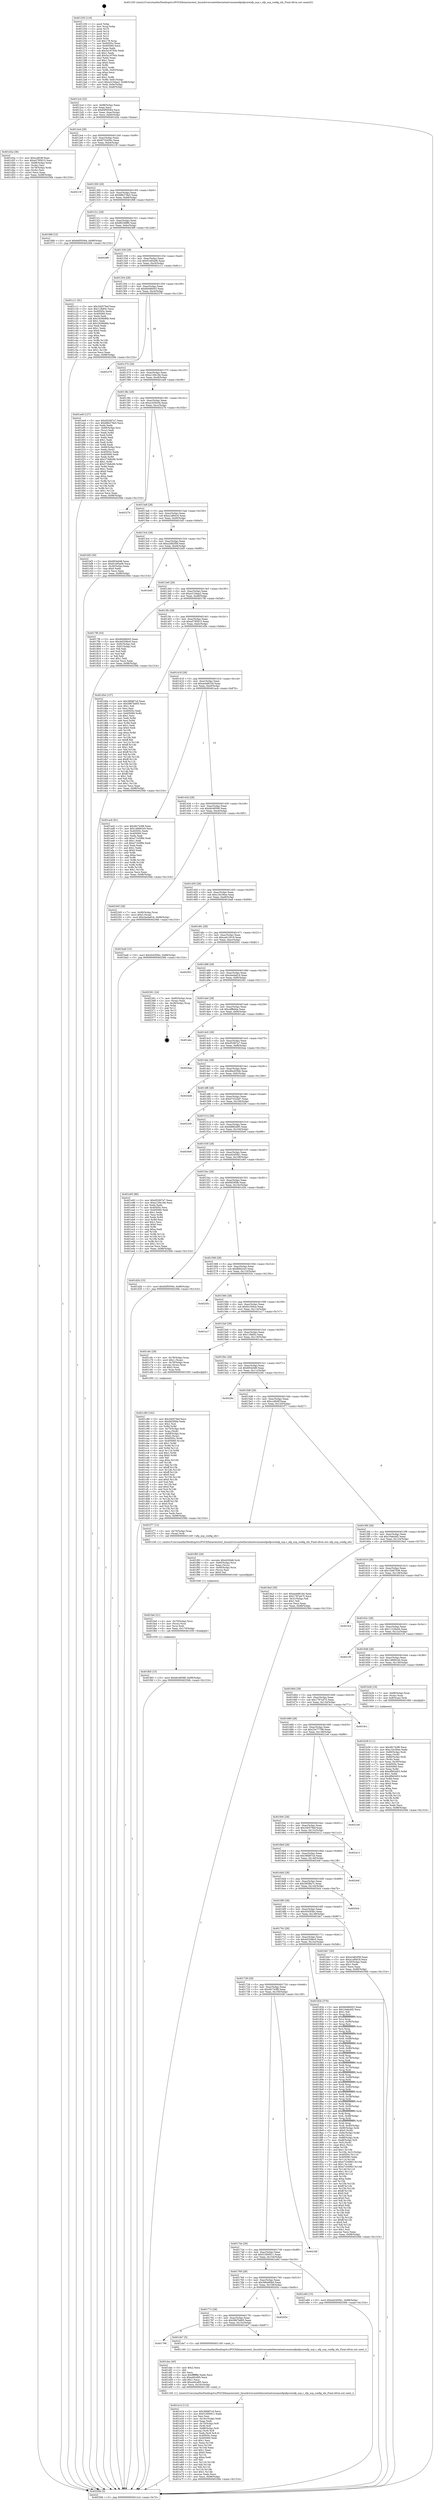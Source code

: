 digraph "0x401250" {
  label = "0x401250 (/mnt/c/Users/mathe/Desktop/tcc/POCII/binaries/extr_linuxdriversnetethernetnetronomenfpnfpcorenfp_nsp.c_nfp_nsp_config_idx_Final-ollvm.out::main(0))"
  labelloc = "t"
  node[shape=record]

  Entry [label="",width=0.3,height=0.3,shape=circle,fillcolor=black,style=filled]
  "0x4012c4" [label="{
     0x4012c4 [32]\l
     | [instrs]\l
     &nbsp;&nbsp;0x4012c4 \<+6\>: mov -0x98(%rbp),%eax\l
     &nbsp;&nbsp;0x4012ca \<+2\>: mov %eax,%ecx\l
     &nbsp;&nbsp;0x4012cc \<+6\>: sub $0x84f50564,%ecx\l
     &nbsp;&nbsp;0x4012d2 \<+6\>: mov %eax,-0xac(%rbp)\l
     &nbsp;&nbsp;0x4012d8 \<+6\>: mov %ecx,-0xb0(%rbp)\l
     &nbsp;&nbsp;0x4012de \<+6\>: je 0000000000401d3a \<main+0xaea\>\l
  }"]
  "0x401d3a" [label="{
     0x401d3a [36]\l
     | [instrs]\l
     &nbsp;&nbsp;0x401d3a \<+5\>: mov $0xccdfc9f,%eax\l
     &nbsp;&nbsp;0x401d3f \<+5\>: mov $0xa5785615,%ecx\l
     &nbsp;&nbsp;0x401d44 \<+4\>: mov -0x68(%rbp),%rdx\l
     &nbsp;&nbsp;0x401d48 \<+2\>: mov (%rdx),%esi\l
     &nbsp;&nbsp;0x401d4a \<+4\>: mov -0x78(%rbp),%rdx\l
     &nbsp;&nbsp;0x401d4e \<+2\>: cmp (%rdx),%esi\l
     &nbsp;&nbsp;0x401d50 \<+3\>: cmovl %ecx,%eax\l
     &nbsp;&nbsp;0x401d53 \<+6\>: mov %eax,-0x98(%rbp)\l
     &nbsp;&nbsp;0x401d59 \<+5\>: jmp 000000000040256b \<main+0x131b\>\l
  }"]
  "0x4012e4" [label="{
     0x4012e4 [28]\l
     | [instrs]\l
     &nbsp;&nbsp;0x4012e4 \<+5\>: jmp 00000000004012e9 \<main+0x99\>\l
     &nbsp;&nbsp;0x4012e9 \<+6\>: mov -0xac(%rbp),%eax\l
     &nbsp;&nbsp;0x4012ef \<+5\>: sub $0x8732d39c,%eax\l
     &nbsp;&nbsp;0x4012f4 \<+6\>: mov %eax,-0xb4(%rbp)\l
     &nbsp;&nbsp;0x4012fa \<+6\>: je 000000000040213f \<main+0xeef\>\l
  }"]
  Exit [label="",width=0.3,height=0.3,shape=circle,fillcolor=black,style=filled,peripheries=2]
  "0x40213f" [label="{
     0x40213f\l
  }", style=dashed]
  "0x401300" [label="{
     0x401300 [28]\l
     | [instrs]\l
     &nbsp;&nbsp;0x401300 \<+5\>: jmp 0000000000401305 \<main+0xb5\>\l
     &nbsp;&nbsp;0x401305 \<+6\>: mov -0xac(%rbp),%eax\l
     &nbsp;&nbsp;0x40130b \<+5\>: sub $0x88b278e5,%eax\l
     &nbsp;&nbsp;0x401310 \<+6\>: mov %eax,-0xb8(%rbp)\l
     &nbsp;&nbsp;0x401316 \<+6\>: je 0000000000401f68 \<main+0xd18\>\l
  }"]
  "0x401fb5" [label="{
     0x401fb5 [15]\l
     | [instrs]\l
     &nbsp;&nbsp;0x401fb5 \<+10\>: movl $0xbfc48588,-0x98(%rbp)\l
     &nbsp;&nbsp;0x401fbf \<+5\>: jmp 000000000040256b \<main+0x131b\>\l
  }"]
  "0x401f68" [label="{
     0x401f68 [15]\l
     | [instrs]\l
     &nbsp;&nbsp;0x401f68 \<+10\>: movl $0x84f50564,-0x98(%rbp)\l
     &nbsp;&nbsp;0x401f72 \<+5\>: jmp 000000000040256b \<main+0x131b\>\l
  }"]
  "0x40131c" [label="{
     0x40131c [28]\l
     | [instrs]\l
     &nbsp;&nbsp;0x40131c \<+5\>: jmp 0000000000401321 \<main+0xd1\>\l
     &nbsp;&nbsp;0x401321 \<+6\>: mov -0xac(%rbp),%eax\l
     &nbsp;&nbsp;0x401327 \<+5\>: sub $0x8f236f86,%eax\l
     &nbsp;&nbsp;0x40132c \<+6\>: mov %eax,-0xbc(%rbp)\l
     &nbsp;&nbsp;0x401332 \<+6\>: je 00000000004024f9 \<main+0x12a9\>\l
  }"]
  "0x401fa0" [label="{
     0x401fa0 [21]\l
     | [instrs]\l
     &nbsp;&nbsp;0x401fa0 \<+4\>: mov -0x70(%rbp),%rcx\l
     &nbsp;&nbsp;0x401fa4 \<+3\>: mov (%rcx),%rcx\l
     &nbsp;&nbsp;0x401fa7 \<+3\>: mov %rcx,%rdi\l
     &nbsp;&nbsp;0x401faa \<+6\>: mov %eax,-0x170(%rbp)\l
     &nbsp;&nbsp;0x401fb0 \<+5\>: call 0000000000401030 \<free@plt\>\l
     | [calls]\l
     &nbsp;&nbsp;0x401030 \{1\} (unknown)\l
  }"]
  "0x4024f9" [label="{
     0x4024f9\l
  }", style=dashed]
  "0x401338" [label="{
     0x401338 [28]\l
     | [instrs]\l
     &nbsp;&nbsp;0x401338 \<+5\>: jmp 000000000040133d \<main+0xed\>\l
     &nbsp;&nbsp;0x40133d \<+6\>: mov -0xac(%rbp),%eax\l
     &nbsp;&nbsp;0x401343 \<+5\>: sub $0x91e95a06,%eax\l
     &nbsp;&nbsp;0x401348 \<+6\>: mov %eax,-0xc0(%rbp)\l
     &nbsp;&nbsp;0x40134e \<+6\>: je 0000000000401c11 \<main+0x9c1\>\l
  }"]
  "0x401f83" [label="{
     0x401f83 [29]\l
     | [instrs]\l
     &nbsp;&nbsp;0x401f83 \<+10\>: movabs $0x4030d6,%rdi\l
     &nbsp;&nbsp;0x401f8d \<+4\>: mov -0x60(%rbp),%rcx\l
     &nbsp;&nbsp;0x401f91 \<+2\>: mov %eax,(%rcx)\l
     &nbsp;&nbsp;0x401f93 \<+4\>: mov -0x60(%rbp),%rcx\l
     &nbsp;&nbsp;0x401f97 \<+2\>: mov (%rcx),%esi\l
     &nbsp;&nbsp;0x401f99 \<+2\>: mov $0x0,%al\l
     &nbsp;&nbsp;0x401f9b \<+5\>: call 0000000000401040 \<printf@plt\>\l
     | [calls]\l
     &nbsp;&nbsp;0x401040 \{1\} (unknown)\l
  }"]
  "0x401c11" [label="{
     0x401c11 [91]\l
     | [instrs]\l
     &nbsp;&nbsp;0x401c11 \<+5\>: mov $0x340579ef,%eax\l
     &nbsp;&nbsp;0x401c16 \<+5\>: mov $0x11fb85c,%ecx\l
     &nbsp;&nbsp;0x401c1b \<+7\>: mov 0x40505c,%edx\l
     &nbsp;&nbsp;0x401c22 \<+7\>: mov 0x405060,%esi\l
     &nbsp;&nbsp;0x401c29 \<+2\>: mov %edx,%edi\l
     &nbsp;&nbsp;0x401c2b \<+6\>: add $0x1828b96b,%edi\l
     &nbsp;&nbsp;0x401c31 \<+3\>: sub $0x1,%edi\l
     &nbsp;&nbsp;0x401c34 \<+6\>: sub $0x1828b96b,%edi\l
     &nbsp;&nbsp;0x401c3a \<+3\>: imul %edi,%edx\l
     &nbsp;&nbsp;0x401c3d \<+3\>: and $0x1,%edx\l
     &nbsp;&nbsp;0x401c40 \<+3\>: cmp $0x0,%edx\l
     &nbsp;&nbsp;0x401c43 \<+4\>: sete %r8b\l
     &nbsp;&nbsp;0x401c47 \<+3\>: cmp $0xa,%esi\l
     &nbsp;&nbsp;0x401c4a \<+4\>: setl %r9b\l
     &nbsp;&nbsp;0x401c4e \<+3\>: mov %r8b,%r10b\l
     &nbsp;&nbsp;0x401c51 \<+3\>: and %r9b,%r10b\l
     &nbsp;&nbsp;0x401c54 \<+3\>: xor %r9b,%r8b\l
     &nbsp;&nbsp;0x401c57 \<+3\>: or %r8b,%r10b\l
     &nbsp;&nbsp;0x401c5a \<+4\>: test $0x1,%r10b\l
     &nbsp;&nbsp;0x401c5e \<+3\>: cmovne %ecx,%eax\l
     &nbsp;&nbsp;0x401c61 \<+6\>: mov %eax,-0x98(%rbp)\l
     &nbsp;&nbsp;0x401c67 \<+5\>: jmp 000000000040256b \<main+0x131b\>\l
  }"]
  "0x401354" [label="{
     0x401354 [28]\l
     | [instrs]\l
     &nbsp;&nbsp;0x401354 \<+5\>: jmp 0000000000401359 \<main+0x109\>\l
     &nbsp;&nbsp;0x401359 \<+6\>: mov -0xac(%rbp),%eax\l
     &nbsp;&nbsp;0x40135f \<+5\>: sub $0x9d49b003,%eax\l
     &nbsp;&nbsp;0x401364 \<+6\>: mov %eax,-0xc4(%rbp)\l
     &nbsp;&nbsp;0x40136a \<+6\>: je 0000000000402379 \<main+0x1129\>\l
  }"]
  "0x401e14" [label="{
     0x401e14 [112]\l
     | [instrs]\l
     &nbsp;&nbsp;0x401e14 \<+5\>: mov $0x36fd87cd,%ecx\l
     &nbsp;&nbsp;0x401e19 \<+5\>: mov $0x51800911,%edx\l
     &nbsp;&nbsp;0x401e1e \<+2\>: xor %esi,%esi\l
     &nbsp;&nbsp;0x401e20 \<+6\>: mov -0x16c(%rbp),%edi\l
     &nbsp;&nbsp;0x401e26 \<+3\>: imul %eax,%edi\l
     &nbsp;&nbsp;0x401e29 \<+4\>: mov -0x70(%rbp),%r8\l
     &nbsp;&nbsp;0x401e2d \<+3\>: mov (%r8),%r8\l
     &nbsp;&nbsp;0x401e30 \<+4\>: mov -0x68(%rbp),%r9\l
     &nbsp;&nbsp;0x401e34 \<+3\>: movslq (%r9),%r9\l
     &nbsp;&nbsp;0x401e37 \<+4\>: mov %edi,(%r8,%r9,4)\l
     &nbsp;&nbsp;0x401e3b \<+7\>: mov 0x40505c,%eax\l
     &nbsp;&nbsp;0x401e42 \<+7\>: mov 0x405060,%edi\l
     &nbsp;&nbsp;0x401e49 \<+3\>: sub $0x1,%esi\l
     &nbsp;&nbsp;0x401e4c \<+3\>: mov %eax,%r10d\l
     &nbsp;&nbsp;0x401e4f \<+3\>: add %esi,%r10d\l
     &nbsp;&nbsp;0x401e52 \<+4\>: imul %r10d,%eax\l
     &nbsp;&nbsp;0x401e56 \<+3\>: and $0x1,%eax\l
     &nbsp;&nbsp;0x401e59 \<+3\>: cmp $0x0,%eax\l
     &nbsp;&nbsp;0x401e5c \<+4\>: sete %r11b\l
     &nbsp;&nbsp;0x401e60 \<+3\>: cmp $0xa,%edi\l
     &nbsp;&nbsp;0x401e63 \<+3\>: setl %bl\l
     &nbsp;&nbsp;0x401e66 \<+3\>: mov %r11b,%r14b\l
     &nbsp;&nbsp;0x401e69 \<+3\>: and %bl,%r14b\l
     &nbsp;&nbsp;0x401e6c \<+3\>: xor %bl,%r11b\l
     &nbsp;&nbsp;0x401e6f \<+3\>: or %r11b,%r14b\l
     &nbsp;&nbsp;0x401e72 \<+4\>: test $0x1,%r14b\l
     &nbsp;&nbsp;0x401e76 \<+3\>: cmovne %edx,%ecx\l
     &nbsp;&nbsp;0x401e79 \<+6\>: mov %ecx,-0x98(%rbp)\l
     &nbsp;&nbsp;0x401e7f \<+5\>: jmp 000000000040256b \<main+0x131b\>\l
  }"]
  "0x402379" [label="{
     0x402379\l
  }", style=dashed]
  "0x401370" [label="{
     0x401370 [28]\l
     | [instrs]\l
     &nbsp;&nbsp;0x401370 \<+5\>: jmp 0000000000401375 \<main+0x125\>\l
     &nbsp;&nbsp;0x401375 \<+6\>: mov -0xac(%rbp),%eax\l
     &nbsp;&nbsp;0x40137b \<+5\>: sub $0xa129e18e,%eax\l
     &nbsp;&nbsp;0x401380 \<+6\>: mov %eax,-0xc8(%rbp)\l
     &nbsp;&nbsp;0x401386 \<+6\>: je 0000000000401ee9 \<main+0xc99\>\l
  }"]
  "0x401dec" [label="{
     0x401dec [40]\l
     | [instrs]\l
     &nbsp;&nbsp;0x401dec \<+5\>: mov $0x2,%ecx\l
     &nbsp;&nbsp;0x401df1 \<+1\>: cltd\l
     &nbsp;&nbsp;0x401df2 \<+2\>: idiv %ecx\l
     &nbsp;&nbsp;0x401df4 \<+6\>: imul $0xfffffffe,%edx,%ecx\l
     &nbsp;&nbsp;0x401dfa \<+6\>: sub $0xa40cd95,%ecx\l
     &nbsp;&nbsp;0x401e00 \<+3\>: add $0x1,%ecx\l
     &nbsp;&nbsp;0x401e03 \<+6\>: add $0xa40cd95,%ecx\l
     &nbsp;&nbsp;0x401e09 \<+6\>: mov %ecx,-0x16c(%rbp)\l
     &nbsp;&nbsp;0x401e0f \<+5\>: call 0000000000401160 \<next_i\>\l
     | [calls]\l
     &nbsp;&nbsp;0x401160 \{1\} (/mnt/c/Users/mathe/Desktop/tcc/POCII/binaries/extr_linuxdriversnetethernetnetronomenfpnfpcorenfp_nsp.c_nfp_nsp_config_idx_Final-ollvm.out::next_i)\l
  }"]
  "0x401ee9" [label="{
     0x401ee9 [127]\l
     | [instrs]\l
     &nbsp;&nbsp;0x401ee9 \<+5\>: mov $0xd52fd7a7,%eax\l
     &nbsp;&nbsp;0x401eee \<+5\>: mov $0x88b278e5,%ecx\l
     &nbsp;&nbsp;0x401ef3 \<+2\>: xor %edx,%edx\l
     &nbsp;&nbsp;0x401ef5 \<+4\>: mov -0x68(%rbp),%rsi\l
     &nbsp;&nbsp;0x401ef9 \<+2\>: mov (%rsi),%edi\l
     &nbsp;&nbsp;0x401efb \<+3\>: mov %edx,%r8d\l
     &nbsp;&nbsp;0x401efe \<+3\>: sub %edi,%r8d\l
     &nbsp;&nbsp;0x401f01 \<+2\>: mov %edx,%edi\l
     &nbsp;&nbsp;0x401f03 \<+3\>: sub $0x1,%edi\l
     &nbsp;&nbsp;0x401f06 \<+3\>: add %edi,%r8d\l
     &nbsp;&nbsp;0x401f09 \<+3\>: sub %r8d,%edx\l
     &nbsp;&nbsp;0x401f0c \<+4\>: mov -0x68(%rbp),%rsi\l
     &nbsp;&nbsp;0x401f10 \<+2\>: mov %edx,(%rsi)\l
     &nbsp;&nbsp;0x401f12 \<+7\>: mov 0x40505c,%edx\l
     &nbsp;&nbsp;0x401f19 \<+7\>: mov 0x405060,%edi\l
     &nbsp;&nbsp;0x401f20 \<+3\>: mov %edx,%r8d\l
     &nbsp;&nbsp;0x401f23 \<+7\>: add $0x373b8c66,%r8d\l
     &nbsp;&nbsp;0x401f2a \<+4\>: sub $0x1,%r8d\l
     &nbsp;&nbsp;0x401f2e \<+7\>: sub $0x373b8c66,%r8d\l
     &nbsp;&nbsp;0x401f35 \<+4\>: imul %r8d,%edx\l
     &nbsp;&nbsp;0x401f39 \<+3\>: and $0x1,%edx\l
     &nbsp;&nbsp;0x401f3c \<+3\>: cmp $0x0,%edx\l
     &nbsp;&nbsp;0x401f3f \<+4\>: sete %r9b\l
     &nbsp;&nbsp;0x401f43 \<+3\>: cmp $0xa,%edi\l
     &nbsp;&nbsp;0x401f46 \<+4\>: setl %r10b\l
     &nbsp;&nbsp;0x401f4a \<+3\>: mov %r9b,%r11b\l
     &nbsp;&nbsp;0x401f4d \<+3\>: and %r10b,%r11b\l
     &nbsp;&nbsp;0x401f50 \<+3\>: xor %r10b,%r9b\l
     &nbsp;&nbsp;0x401f53 \<+3\>: or %r9b,%r11b\l
     &nbsp;&nbsp;0x401f56 \<+4\>: test $0x1,%r11b\l
     &nbsp;&nbsp;0x401f5a \<+3\>: cmovne %ecx,%eax\l
     &nbsp;&nbsp;0x401f5d \<+6\>: mov %eax,-0x98(%rbp)\l
     &nbsp;&nbsp;0x401f63 \<+5\>: jmp 000000000040256b \<main+0x131b\>\l
  }"]
  "0x40138c" [label="{
     0x40138c [28]\l
     | [instrs]\l
     &nbsp;&nbsp;0x40138c \<+5\>: jmp 0000000000401391 \<main+0x141\>\l
     &nbsp;&nbsp;0x401391 \<+6\>: mov -0xac(%rbp),%eax\l
     &nbsp;&nbsp;0x401397 \<+5\>: sub $0xa1636c0e,%eax\l
     &nbsp;&nbsp;0x40139c \<+6\>: mov %eax,-0xcc(%rbp)\l
     &nbsp;&nbsp;0x4013a2 \<+6\>: je 000000000040227b \<main+0x102b\>\l
  }"]
  "0x401798" [label="{
     0x401798\l
  }", style=dashed]
  "0x40227b" [label="{
     0x40227b\l
  }", style=dashed]
  "0x4013a8" [label="{
     0x4013a8 [28]\l
     | [instrs]\l
     &nbsp;&nbsp;0x4013a8 \<+5\>: jmp 00000000004013ad \<main+0x15d\>\l
     &nbsp;&nbsp;0x4013ad \<+6\>: mov -0xac(%rbp),%eax\l
     &nbsp;&nbsp;0x4013b3 \<+5\>: sub $0xa1af0d18,%eax\l
     &nbsp;&nbsp;0x4013b8 \<+6\>: mov %eax,-0xd0(%rbp)\l
     &nbsp;&nbsp;0x4013be \<+6\>: je 0000000000401bf3 \<main+0x9a3\>\l
  }"]
  "0x401de7" [label="{
     0x401de7 [5]\l
     | [instrs]\l
     &nbsp;&nbsp;0x401de7 \<+5\>: call 0000000000401160 \<next_i\>\l
     | [calls]\l
     &nbsp;&nbsp;0x401160 \{1\} (/mnt/c/Users/mathe/Desktop/tcc/POCII/binaries/extr_linuxdriversnetethernetnetronomenfpnfpcorenfp_nsp.c_nfp_nsp_config_idx_Final-ollvm.out::next_i)\l
  }"]
  "0x401bf3" [label="{
     0x401bf3 [30]\l
     | [instrs]\l
     &nbsp;&nbsp;0x401bf3 \<+5\>: mov $0x693e0d8,%eax\l
     &nbsp;&nbsp;0x401bf8 \<+5\>: mov $0x91e95a06,%ecx\l
     &nbsp;&nbsp;0x401bfd \<+3\>: mov -0x30(%rbp),%edx\l
     &nbsp;&nbsp;0x401c00 \<+3\>: cmp $0x0,%edx\l
     &nbsp;&nbsp;0x401c03 \<+3\>: cmove %ecx,%eax\l
     &nbsp;&nbsp;0x401c06 \<+6\>: mov %eax,-0x98(%rbp)\l
     &nbsp;&nbsp;0x401c0c \<+5\>: jmp 000000000040256b \<main+0x131b\>\l
  }"]
  "0x4013c4" [label="{
     0x4013c4 [28]\l
     | [instrs]\l
     &nbsp;&nbsp;0x4013c4 \<+5\>: jmp 00000000004013c9 \<main+0x179\>\l
     &nbsp;&nbsp;0x4013c9 \<+6\>: mov -0xac(%rbp),%eax\l
     &nbsp;&nbsp;0x4013cf \<+5\>: sub $0xa2d82f58,%eax\l
     &nbsp;&nbsp;0x4013d4 \<+6\>: mov %eax,-0xd4(%rbp)\l
     &nbsp;&nbsp;0x4013da \<+6\>: je 0000000000401bd5 \<main+0x985\>\l
  }"]
  "0x40177c" [label="{
     0x40177c [28]\l
     | [instrs]\l
     &nbsp;&nbsp;0x40177c \<+5\>: jmp 0000000000401781 \<main+0x531\>\l
     &nbsp;&nbsp;0x401781 \<+6\>: mov -0xac(%rbp),%eax\l
     &nbsp;&nbsp;0x401787 \<+5\>: sub $0x5867bd05,%eax\l
     &nbsp;&nbsp;0x40178c \<+6\>: mov %eax,-0x15c(%rbp)\l
     &nbsp;&nbsp;0x401792 \<+6\>: je 0000000000401de7 \<main+0xb97\>\l
  }"]
  "0x401bd5" [label="{
     0x401bd5\l
  }", style=dashed]
  "0x4013e0" [label="{
     0x4013e0 [28]\l
     | [instrs]\l
     &nbsp;&nbsp;0x4013e0 \<+5\>: jmp 00000000004013e5 \<main+0x195\>\l
     &nbsp;&nbsp;0x4013e5 \<+6\>: mov -0xac(%rbp),%eax\l
     &nbsp;&nbsp;0x4013eb \<+5\>: sub $0xa315daa2,%eax\l
     &nbsp;&nbsp;0x4013f0 \<+6\>: mov %eax,-0xd8(%rbp)\l
     &nbsp;&nbsp;0x4013f6 \<+6\>: je 00000000004017f6 \<main+0x5a6\>\l
  }"]
  "0x40205c" [label="{
     0x40205c\l
  }", style=dashed]
  "0x4017f6" [label="{
     0x4017f6 [53]\l
     | [instrs]\l
     &nbsp;&nbsp;0x4017f6 \<+5\>: mov $0x9d49b003,%eax\l
     &nbsp;&nbsp;0x4017fb \<+5\>: mov $0x4d329bc0,%ecx\l
     &nbsp;&nbsp;0x401800 \<+6\>: mov -0x92(%rbp),%dl\l
     &nbsp;&nbsp;0x401806 \<+7\>: mov -0x91(%rbp),%sil\l
     &nbsp;&nbsp;0x40180d \<+3\>: mov %dl,%dil\l
     &nbsp;&nbsp;0x401810 \<+3\>: and %sil,%dil\l
     &nbsp;&nbsp;0x401813 \<+3\>: xor %sil,%dl\l
     &nbsp;&nbsp;0x401816 \<+3\>: or %dl,%dil\l
     &nbsp;&nbsp;0x401819 \<+4\>: test $0x1,%dil\l
     &nbsp;&nbsp;0x40181d \<+3\>: cmovne %ecx,%eax\l
     &nbsp;&nbsp;0x401820 \<+6\>: mov %eax,-0x98(%rbp)\l
     &nbsp;&nbsp;0x401826 \<+5\>: jmp 000000000040256b \<main+0x131b\>\l
  }"]
  "0x4013fc" [label="{
     0x4013fc [28]\l
     | [instrs]\l
     &nbsp;&nbsp;0x4013fc \<+5\>: jmp 0000000000401401 \<main+0x1b1\>\l
     &nbsp;&nbsp;0x401401 \<+6\>: mov -0xac(%rbp),%eax\l
     &nbsp;&nbsp;0x401407 \<+5\>: sub $0xa5785615,%eax\l
     &nbsp;&nbsp;0x40140c \<+6\>: mov %eax,-0xdc(%rbp)\l
     &nbsp;&nbsp;0x401412 \<+6\>: je 0000000000401d5e \<main+0xb0e\>\l
  }"]
  "0x40256b" [label="{
     0x40256b [5]\l
     | [instrs]\l
     &nbsp;&nbsp;0x40256b \<+5\>: jmp 00000000004012c4 \<main+0x74\>\l
  }"]
  "0x401250" [label="{
     0x401250 [116]\l
     | [instrs]\l
     &nbsp;&nbsp;0x401250 \<+1\>: push %rbp\l
     &nbsp;&nbsp;0x401251 \<+3\>: mov %rsp,%rbp\l
     &nbsp;&nbsp;0x401254 \<+2\>: push %r15\l
     &nbsp;&nbsp;0x401256 \<+2\>: push %r14\l
     &nbsp;&nbsp;0x401258 \<+2\>: push %r13\l
     &nbsp;&nbsp;0x40125a \<+2\>: push %r12\l
     &nbsp;&nbsp;0x40125c \<+1\>: push %rbx\l
     &nbsp;&nbsp;0x40125d \<+7\>: sub $0x178,%rsp\l
     &nbsp;&nbsp;0x401264 \<+7\>: mov 0x40505c,%eax\l
     &nbsp;&nbsp;0x40126b \<+7\>: mov 0x405060,%ecx\l
     &nbsp;&nbsp;0x401272 \<+2\>: mov %eax,%edx\l
     &nbsp;&nbsp;0x401274 \<+6\>: sub $0x5a1979cb,%edx\l
     &nbsp;&nbsp;0x40127a \<+3\>: sub $0x1,%edx\l
     &nbsp;&nbsp;0x40127d \<+6\>: add $0x5a1979cb,%edx\l
     &nbsp;&nbsp;0x401283 \<+3\>: imul %edx,%eax\l
     &nbsp;&nbsp;0x401286 \<+3\>: and $0x1,%eax\l
     &nbsp;&nbsp;0x401289 \<+3\>: cmp $0x0,%eax\l
     &nbsp;&nbsp;0x40128c \<+4\>: sete %r8b\l
     &nbsp;&nbsp;0x401290 \<+4\>: and $0x1,%r8b\l
     &nbsp;&nbsp;0x401294 \<+7\>: mov %r8b,-0x92(%rbp)\l
     &nbsp;&nbsp;0x40129b \<+3\>: cmp $0xa,%ecx\l
     &nbsp;&nbsp;0x40129e \<+4\>: setl %r8b\l
     &nbsp;&nbsp;0x4012a2 \<+4\>: and $0x1,%r8b\l
     &nbsp;&nbsp;0x4012a6 \<+7\>: mov %r8b,-0x91(%rbp)\l
     &nbsp;&nbsp;0x4012ad \<+10\>: movl $0xa315daa2,-0x98(%rbp)\l
     &nbsp;&nbsp;0x4012b7 \<+6\>: mov %edi,-0x9c(%rbp)\l
     &nbsp;&nbsp;0x4012bd \<+7\>: mov %rsi,-0xa8(%rbp)\l
  }"]
  "0x401760" [label="{
     0x401760 [28]\l
     | [instrs]\l
     &nbsp;&nbsp;0x401760 \<+5\>: jmp 0000000000401765 \<main+0x515\>\l
     &nbsp;&nbsp;0x401765 \<+6\>: mov -0xac(%rbp),%eax\l
     &nbsp;&nbsp;0x40176b \<+5\>: sub $0x580a90b0,%eax\l
     &nbsp;&nbsp;0x401770 \<+6\>: mov %eax,-0x158(%rbp)\l
     &nbsp;&nbsp;0x401776 \<+6\>: je 000000000040205c \<main+0xe0c\>\l
  }"]
  "0x401d5e" [label="{
     0x401d5e [137]\l
     | [instrs]\l
     &nbsp;&nbsp;0x401d5e \<+5\>: mov $0x36fd87cd,%eax\l
     &nbsp;&nbsp;0x401d63 \<+5\>: mov $0x5867bd05,%ecx\l
     &nbsp;&nbsp;0x401d68 \<+2\>: mov $0x1,%dl\l
     &nbsp;&nbsp;0x401d6a \<+2\>: xor %esi,%esi\l
     &nbsp;&nbsp;0x401d6c \<+7\>: mov 0x40505c,%edi\l
     &nbsp;&nbsp;0x401d73 \<+8\>: mov 0x405060,%r8d\l
     &nbsp;&nbsp;0x401d7b \<+3\>: sub $0x1,%esi\l
     &nbsp;&nbsp;0x401d7e \<+3\>: mov %edi,%r9d\l
     &nbsp;&nbsp;0x401d81 \<+3\>: add %esi,%r9d\l
     &nbsp;&nbsp;0x401d84 \<+4\>: imul %r9d,%edi\l
     &nbsp;&nbsp;0x401d88 \<+3\>: and $0x1,%edi\l
     &nbsp;&nbsp;0x401d8b \<+3\>: cmp $0x0,%edi\l
     &nbsp;&nbsp;0x401d8e \<+4\>: sete %r10b\l
     &nbsp;&nbsp;0x401d92 \<+4\>: cmp $0xa,%r8d\l
     &nbsp;&nbsp;0x401d96 \<+4\>: setl %r11b\l
     &nbsp;&nbsp;0x401d9a \<+3\>: mov %r10b,%bl\l
     &nbsp;&nbsp;0x401d9d \<+3\>: xor $0xff,%bl\l
     &nbsp;&nbsp;0x401da0 \<+3\>: mov %r11b,%r14b\l
     &nbsp;&nbsp;0x401da3 \<+4\>: xor $0xff,%r14b\l
     &nbsp;&nbsp;0x401da7 \<+3\>: xor $0x1,%dl\l
     &nbsp;&nbsp;0x401daa \<+3\>: mov %bl,%r15b\l
     &nbsp;&nbsp;0x401dad \<+4\>: and $0xff,%r15b\l
     &nbsp;&nbsp;0x401db1 \<+3\>: and %dl,%r10b\l
     &nbsp;&nbsp;0x401db4 \<+3\>: mov %r14b,%r12b\l
     &nbsp;&nbsp;0x401db7 \<+4\>: and $0xff,%r12b\l
     &nbsp;&nbsp;0x401dbb \<+3\>: and %dl,%r11b\l
     &nbsp;&nbsp;0x401dbe \<+3\>: or %r10b,%r15b\l
     &nbsp;&nbsp;0x401dc1 \<+3\>: or %r11b,%r12b\l
     &nbsp;&nbsp;0x401dc4 \<+3\>: xor %r12b,%r15b\l
     &nbsp;&nbsp;0x401dc7 \<+3\>: or %r14b,%bl\l
     &nbsp;&nbsp;0x401dca \<+3\>: xor $0xff,%bl\l
     &nbsp;&nbsp;0x401dcd \<+3\>: or $0x1,%dl\l
     &nbsp;&nbsp;0x401dd0 \<+2\>: and %dl,%bl\l
     &nbsp;&nbsp;0x401dd2 \<+3\>: or %bl,%r15b\l
     &nbsp;&nbsp;0x401dd5 \<+4\>: test $0x1,%r15b\l
     &nbsp;&nbsp;0x401dd9 \<+3\>: cmovne %ecx,%eax\l
     &nbsp;&nbsp;0x401ddc \<+6\>: mov %eax,-0x98(%rbp)\l
     &nbsp;&nbsp;0x401de2 \<+5\>: jmp 000000000040256b \<main+0x131b\>\l
  }"]
  "0x401418" [label="{
     0x401418 [28]\l
     | [instrs]\l
     &nbsp;&nbsp;0x401418 \<+5\>: jmp 000000000040141d \<main+0x1cd\>\l
     &nbsp;&nbsp;0x40141d \<+6\>: mov -0xac(%rbp),%eax\l
     &nbsp;&nbsp;0x401423 \<+5\>: sub $0xae4d810d,%eax\l
     &nbsp;&nbsp;0x401428 \<+6\>: mov %eax,-0xe0(%rbp)\l
     &nbsp;&nbsp;0x40142e \<+6\>: je 0000000000401acb \<main+0x87b\>\l
  }"]
  "0x401e84" [label="{
     0x401e84 [15]\l
     | [instrs]\l
     &nbsp;&nbsp;0x401e84 \<+10\>: movl $0xed2450b1,-0x98(%rbp)\l
     &nbsp;&nbsp;0x401e8e \<+5\>: jmp 000000000040256b \<main+0x131b\>\l
  }"]
  "0x401acb" [label="{
     0x401acb [91]\l
     | [instrs]\l
     &nbsp;&nbsp;0x401acb \<+5\>: mov $0x4fc743f8,%eax\l
     &nbsp;&nbsp;0x401ad0 \<+5\>: mov $0x148681b0,%ecx\l
     &nbsp;&nbsp;0x401ad5 \<+7\>: mov 0x40505c,%edx\l
     &nbsp;&nbsp;0x401adc \<+7\>: mov 0x405060,%esi\l
     &nbsp;&nbsp;0x401ae3 \<+2\>: mov %edx,%edi\l
     &nbsp;&nbsp;0x401ae5 \<+6\>: add $0xe71b5f6b,%edi\l
     &nbsp;&nbsp;0x401aeb \<+3\>: sub $0x1,%edi\l
     &nbsp;&nbsp;0x401aee \<+6\>: sub $0xe71b5f6b,%edi\l
     &nbsp;&nbsp;0x401af4 \<+3\>: imul %edi,%edx\l
     &nbsp;&nbsp;0x401af7 \<+3\>: and $0x1,%edx\l
     &nbsp;&nbsp;0x401afa \<+3\>: cmp $0x0,%edx\l
     &nbsp;&nbsp;0x401afd \<+4\>: sete %r8b\l
     &nbsp;&nbsp;0x401b01 \<+3\>: cmp $0xa,%esi\l
     &nbsp;&nbsp;0x401b04 \<+4\>: setl %r9b\l
     &nbsp;&nbsp;0x401b08 \<+3\>: mov %r8b,%r10b\l
     &nbsp;&nbsp;0x401b0b \<+3\>: and %r9b,%r10b\l
     &nbsp;&nbsp;0x401b0e \<+3\>: xor %r9b,%r8b\l
     &nbsp;&nbsp;0x401b11 \<+3\>: or %r8b,%r10b\l
     &nbsp;&nbsp;0x401b14 \<+4\>: test $0x1,%r10b\l
     &nbsp;&nbsp;0x401b18 \<+3\>: cmovne %ecx,%eax\l
     &nbsp;&nbsp;0x401b1b \<+6\>: mov %eax,-0x98(%rbp)\l
     &nbsp;&nbsp;0x401b21 \<+5\>: jmp 000000000040256b \<main+0x131b\>\l
  }"]
  "0x401434" [label="{
     0x401434 [28]\l
     | [instrs]\l
     &nbsp;&nbsp;0x401434 \<+5\>: jmp 0000000000401439 \<main+0x1e9\>\l
     &nbsp;&nbsp;0x401439 \<+6\>: mov -0xac(%rbp),%eax\l
     &nbsp;&nbsp;0x40143f \<+5\>: sub $0xbfc48588,%eax\l
     &nbsp;&nbsp;0x401444 \<+6\>: mov %eax,-0xe4(%rbp)\l
     &nbsp;&nbsp;0x40144a \<+6\>: je 0000000000402345 \<main+0x10f5\>\l
  }"]
  "0x401744" [label="{
     0x401744 [28]\l
     | [instrs]\l
     &nbsp;&nbsp;0x401744 \<+5\>: jmp 0000000000401749 \<main+0x4f9\>\l
     &nbsp;&nbsp;0x401749 \<+6\>: mov -0xac(%rbp),%eax\l
     &nbsp;&nbsp;0x40174f \<+5\>: sub $0x51800911,%eax\l
     &nbsp;&nbsp;0x401754 \<+6\>: mov %eax,-0x154(%rbp)\l
     &nbsp;&nbsp;0x40175a \<+6\>: je 0000000000401e84 \<main+0xc34\>\l
  }"]
  "0x402345" [label="{
     0x402345 [28]\l
     | [instrs]\l
     &nbsp;&nbsp;0x402345 \<+7\>: mov -0x90(%rbp),%rax\l
     &nbsp;&nbsp;0x40234c \<+6\>: movl $0x0,(%rax)\l
     &nbsp;&nbsp;0x402352 \<+10\>: movl $0xcbe4a816,-0x98(%rbp)\l
     &nbsp;&nbsp;0x40235c \<+5\>: jmp 000000000040256b \<main+0x131b\>\l
  }"]
  "0x401450" [label="{
     0x401450 [28]\l
     | [instrs]\l
     &nbsp;&nbsp;0x401450 \<+5\>: jmp 0000000000401455 \<main+0x205\>\l
     &nbsp;&nbsp;0x401455 \<+6\>: mov -0xac(%rbp),%eax\l
     &nbsp;&nbsp;0x40145b \<+5\>: sub $0xc1bc36ee,%eax\l
     &nbsp;&nbsp;0x401460 \<+6\>: mov %eax,-0xe8(%rbp)\l
     &nbsp;&nbsp;0x401466 \<+6\>: je 0000000000401ba8 \<main+0x958\>\l
  }"]
  "0x4023df" [label="{
     0x4023df\l
  }", style=dashed]
  "0x401ba8" [label="{
     0x401ba8 [15]\l
     | [instrs]\l
     &nbsp;&nbsp;0x401ba8 \<+10\>: movl $0x4545f3bc,-0x98(%rbp)\l
     &nbsp;&nbsp;0x401bb2 \<+5\>: jmp 000000000040256b \<main+0x131b\>\l
  }"]
  "0x40146c" [label="{
     0x40146c [28]\l
     | [instrs]\l
     &nbsp;&nbsp;0x40146c \<+5\>: jmp 0000000000401471 \<main+0x221\>\l
     &nbsp;&nbsp;0x401471 \<+6\>: mov -0xac(%rbp),%eax\l
     &nbsp;&nbsp;0x401477 \<+5\>: sub $0xca612619,%eax\l
     &nbsp;&nbsp;0x40147c \<+6\>: mov %eax,-0xec(%rbp)\l
     &nbsp;&nbsp;0x401482 \<+6\>: je 0000000000402001 \<main+0xdb1\>\l
  }"]
  "0x401c89" [label="{
     0x401c89 [162]\l
     | [instrs]\l
     &nbsp;&nbsp;0x401c89 \<+5\>: mov $0x340579ef,%ecx\l
     &nbsp;&nbsp;0x401c8e \<+5\>: mov $0xf403f5fe,%edx\l
     &nbsp;&nbsp;0x401c93 \<+3\>: mov $0x1,%sil\l
     &nbsp;&nbsp;0x401c96 \<+3\>: xor %r8d,%r8d\l
     &nbsp;&nbsp;0x401c99 \<+4\>: mov -0x70(%rbp),%rdi\l
     &nbsp;&nbsp;0x401c9d \<+3\>: mov %rax,(%rdi)\l
     &nbsp;&nbsp;0x401ca0 \<+4\>: mov -0x68(%rbp),%rax\l
     &nbsp;&nbsp;0x401ca4 \<+6\>: movl $0x0,(%rax)\l
     &nbsp;&nbsp;0x401caa \<+8\>: mov 0x40505c,%r9d\l
     &nbsp;&nbsp;0x401cb2 \<+8\>: mov 0x405060,%r10d\l
     &nbsp;&nbsp;0x401cba \<+4\>: sub $0x1,%r8d\l
     &nbsp;&nbsp;0x401cbe \<+3\>: mov %r9d,%r11d\l
     &nbsp;&nbsp;0x401cc1 \<+3\>: add %r8d,%r11d\l
     &nbsp;&nbsp;0x401cc4 \<+4\>: imul %r11d,%r9d\l
     &nbsp;&nbsp;0x401cc8 \<+4\>: and $0x1,%r9d\l
     &nbsp;&nbsp;0x401ccc \<+4\>: cmp $0x0,%r9d\l
     &nbsp;&nbsp;0x401cd0 \<+3\>: sete %bl\l
     &nbsp;&nbsp;0x401cd3 \<+4\>: cmp $0xa,%r10d\l
     &nbsp;&nbsp;0x401cd7 \<+4\>: setl %r14b\l
     &nbsp;&nbsp;0x401cdb \<+3\>: mov %bl,%r15b\l
     &nbsp;&nbsp;0x401cde \<+4\>: xor $0xff,%r15b\l
     &nbsp;&nbsp;0x401ce2 \<+3\>: mov %r14b,%r12b\l
     &nbsp;&nbsp;0x401ce5 \<+4\>: xor $0xff,%r12b\l
     &nbsp;&nbsp;0x401ce9 \<+4\>: xor $0x0,%sil\l
     &nbsp;&nbsp;0x401ced \<+3\>: mov %r15b,%r13b\l
     &nbsp;&nbsp;0x401cf0 \<+4\>: and $0x0,%r13b\l
     &nbsp;&nbsp;0x401cf4 \<+3\>: and %sil,%bl\l
     &nbsp;&nbsp;0x401cf7 \<+3\>: mov %r12b,%al\l
     &nbsp;&nbsp;0x401cfa \<+2\>: and $0x0,%al\l
     &nbsp;&nbsp;0x401cfc \<+3\>: and %sil,%r14b\l
     &nbsp;&nbsp;0x401cff \<+3\>: or %bl,%r13b\l
     &nbsp;&nbsp;0x401d02 \<+3\>: or %r14b,%al\l
     &nbsp;&nbsp;0x401d05 \<+3\>: xor %al,%r13b\l
     &nbsp;&nbsp;0x401d08 \<+3\>: or %r12b,%r15b\l
     &nbsp;&nbsp;0x401d0b \<+4\>: xor $0xff,%r15b\l
     &nbsp;&nbsp;0x401d0f \<+4\>: or $0x0,%sil\l
     &nbsp;&nbsp;0x401d13 \<+3\>: and %sil,%r15b\l
     &nbsp;&nbsp;0x401d16 \<+3\>: or %r15b,%r13b\l
     &nbsp;&nbsp;0x401d19 \<+4\>: test $0x1,%r13b\l
     &nbsp;&nbsp;0x401d1d \<+3\>: cmovne %edx,%ecx\l
     &nbsp;&nbsp;0x401d20 \<+6\>: mov %ecx,-0x98(%rbp)\l
     &nbsp;&nbsp;0x401d26 \<+5\>: jmp 000000000040256b \<main+0x131b\>\l
  }"]
  "0x402001" [label="{
     0x402001\l
  }", style=dashed]
  "0x401488" [label="{
     0x401488 [28]\l
     | [instrs]\l
     &nbsp;&nbsp;0x401488 \<+5\>: jmp 000000000040148d \<main+0x23d\>\l
     &nbsp;&nbsp;0x40148d \<+6\>: mov -0xac(%rbp),%eax\l
     &nbsp;&nbsp;0x401493 \<+5\>: sub $0xcbe4a816,%eax\l
     &nbsp;&nbsp;0x401498 \<+6\>: mov %eax,-0xf0(%rbp)\l
     &nbsp;&nbsp;0x40149e \<+6\>: je 0000000000402361 \<main+0x1111\>\l
  }"]
  "0x401b39" [label="{
     0x401b39 [111]\l
     | [instrs]\l
     &nbsp;&nbsp;0x401b39 \<+5\>: mov $0x4fc743f8,%ecx\l
     &nbsp;&nbsp;0x401b3e \<+5\>: mov $0xc1bc36ee,%edx\l
     &nbsp;&nbsp;0x401b43 \<+4\>: mov -0x80(%rbp),%rdi\l
     &nbsp;&nbsp;0x401b47 \<+2\>: mov %eax,(%rdi)\l
     &nbsp;&nbsp;0x401b49 \<+4\>: mov -0x80(%rbp),%rdi\l
     &nbsp;&nbsp;0x401b4d \<+2\>: mov (%rdi),%eax\l
     &nbsp;&nbsp;0x401b4f \<+3\>: mov %eax,-0x30(%rbp)\l
     &nbsp;&nbsp;0x401b52 \<+7\>: mov 0x40505c,%eax\l
     &nbsp;&nbsp;0x401b59 \<+7\>: mov 0x405060,%esi\l
     &nbsp;&nbsp;0x401b60 \<+3\>: mov %eax,%r8d\l
     &nbsp;&nbsp;0x401b63 \<+7\>: add $0x4f9d3d53,%r8d\l
     &nbsp;&nbsp;0x401b6a \<+4\>: sub $0x1,%r8d\l
     &nbsp;&nbsp;0x401b6e \<+7\>: sub $0x4f9d3d53,%r8d\l
     &nbsp;&nbsp;0x401b75 \<+4\>: imul %r8d,%eax\l
     &nbsp;&nbsp;0x401b79 \<+3\>: and $0x1,%eax\l
     &nbsp;&nbsp;0x401b7c \<+3\>: cmp $0x0,%eax\l
     &nbsp;&nbsp;0x401b7f \<+4\>: sete %r9b\l
     &nbsp;&nbsp;0x401b83 \<+3\>: cmp $0xa,%esi\l
     &nbsp;&nbsp;0x401b86 \<+4\>: setl %r10b\l
     &nbsp;&nbsp;0x401b8a \<+3\>: mov %r9b,%r11b\l
     &nbsp;&nbsp;0x401b8d \<+3\>: and %r10b,%r11b\l
     &nbsp;&nbsp;0x401b90 \<+3\>: xor %r10b,%r9b\l
     &nbsp;&nbsp;0x401b93 \<+3\>: or %r9b,%r11b\l
     &nbsp;&nbsp;0x401b96 \<+4\>: test $0x1,%r11b\l
     &nbsp;&nbsp;0x401b9a \<+3\>: cmovne %edx,%ecx\l
     &nbsp;&nbsp;0x401b9d \<+6\>: mov %ecx,-0x98(%rbp)\l
     &nbsp;&nbsp;0x401ba3 \<+5\>: jmp 000000000040256b \<main+0x131b\>\l
  }"]
  "0x402361" [label="{
     0x402361 [24]\l
     | [instrs]\l
     &nbsp;&nbsp;0x402361 \<+7\>: mov -0x90(%rbp),%rax\l
     &nbsp;&nbsp;0x402368 \<+2\>: mov (%rax),%eax\l
     &nbsp;&nbsp;0x40236a \<+4\>: lea -0x28(%rbp),%rsp\l
     &nbsp;&nbsp;0x40236e \<+1\>: pop %rbx\l
     &nbsp;&nbsp;0x40236f \<+2\>: pop %r12\l
     &nbsp;&nbsp;0x402371 \<+2\>: pop %r13\l
     &nbsp;&nbsp;0x402373 \<+2\>: pop %r14\l
     &nbsp;&nbsp;0x402375 \<+2\>: pop %r15\l
     &nbsp;&nbsp;0x402377 \<+1\>: pop %rbp\l
     &nbsp;&nbsp;0x402378 \<+1\>: ret\l
  }"]
  "0x4014a4" [label="{
     0x4014a4 [28]\l
     | [instrs]\l
     &nbsp;&nbsp;0x4014a4 \<+5\>: jmp 00000000004014a9 \<main+0x259\>\l
     &nbsp;&nbsp;0x4014a9 \<+6\>: mov -0xac(%rbp),%eax\l
     &nbsp;&nbsp;0x4014af \<+5\>: sub $0xcdffebba,%eax\l
     &nbsp;&nbsp;0x4014b4 \<+6\>: mov %eax,-0xf4(%rbp)\l
     &nbsp;&nbsp;0x4014ba \<+6\>: je 0000000000401abc \<main+0x86c\>\l
  }"]
  "0x401728" [label="{
     0x401728 [28]\l
     | [instrs]\l
     &nbsp;&nbsp;0x401728 \<+5\>: jmp 000000000040172d \<main+0x4dd\>\l
     &nbsp;&nbsp;0x40172d \<+6\>: mov -0xac(%rbp),%eax\l
     &nbsp;&nbsp;0x401733 \<+5\>: sub $0x4fc743f8,%eax\l
     &nbsp;&nbsp;0x401738 \<+6\>: mov %eax,-0x150(%rbp)\l
     &nbsp;&nbsp;0x40173e \<+6\>: je 00000000004023df \<main+0x118f\>\l
  }"]
  "0x401abc" [label="{
     0x401abc\l
  }", style=dashed]
  "0x4014c0" [label="{
     0x4014c0 [28]\l
     | [instrs]\l
     &nbsp;&nbsp;0x4014c0 \<+5\>: jmp 00000000004014c5 \<main+0x275\>\l
     &nbsp;&nbsp;0x4014c5 \<+6\>: mov -0xac(%rbp),%eax\l
     &nbsp;&nbsp;0x4014cb \<+5\>: sub $0xd52fd7a7,%eax\l
     &nbsp;&nbsp;0x4014d0 \<+6\>: mov %eax,-0xf8(%rbp)\l
     &nbsp;&nbsp;0x4014d6 \<+6\>: je 00000000004024aa \<main+0x125a\>\l
  }"]
  "0x40182b" [label="{
     0x40182b [376]\l
     | [instrs]\l
     &nbsp;&nbsp;0x40182b \<+5\>: mov $0x9d49b003,%eax\l
     &nbsp;&nbsp;0x401830 \<+5\>: mov $0x10a6cbf2,%ecx\l
     &nbsp;&nbsp;0x401835 \<+2\>: mov $0x1,%dl\l
     &nbsp;&nbsp;0x401837 \<+3\>: mov %rsp,%rsi\l
     &nbsp;&nbsp;0x40183a \<+4\>: add $0xfffffffffffffff0,%rsi\l
     &nbsp;&nbsp;0x40183e \<+3\>: mov %rsi,%rsp\l
     &nbsp;&nbsp;0x401841 \<+7\>: mov %rsi,-0x90(%rbp)\l
     &nbsp;&nbsp;0x401848 \<+3\>: mov %rsp,%rsi\l
     &nbsp;&nbsp;0x40184b \<+4\>: add $0xfffffffffffffff0,%rsi\l
     &nbsp;&nbsp;0x40184f \<+3\>: mov %rsi,%rsp\l
     &nbsp;&nbsp;0x401852 \<+3\>: mov %rsp,%rdi\l
     &nbsp;&nbsp;0x401855 \<+4\>: add $0xfffffffffffffff0,%rdi\l
     &nbsp;&nbsp;0x401859 \<+3\>: mov %rdi,%rsp\l
     &nbsp;&nbsp;0x40185c \<+7\>: mov %rdi,-0x88(%rbp)\l
     &nbsp;&nbsp;0x401863 \<+3\>: mov %rsp,%rdi\l
     &nbsp;&nbsp;0x401866 \<+4\>: add $0xfffffffffffffff0,%rdi\l
     &nbsp;&nbsp;0x40186a \<+3\>: mov %rdi,%rsp\l
     &nbsp;&nbsp;0x40186d \<+4\>: mov %rdi,-0x80(%rbp)\l
     &nbsp;&nbsp;0x401871 \<+3\>: mov %rsp,%rdi\l
     &nbsp;&nbsp;0x401874 \<+4\>: add $0xfffffffffffffff0,%rdi\l
     &nbsp;&nbsp;0x401878 \<+3\>: mov %rdi,%rsp\l
     &nbsp;&nbsp;0x40187b \<+4\>: mov %rdi,-0x78(%rbp)\l
     &nbsp;&nbsp;0x40187f \<+3\>: mov %rsp,%rdi\l
     &nbsp;&nbsp;0x401882 \<+4\>: add $0xfffffffffffffff0,%rdi\l
     &nbsp;&nbsp;0x401886 \<+3\>: mov %rdi,%rsp\l
     &nbsp;&nbsp;0x401889 \<+4\>: mov %rdi,-0x70(%rbp)\l
     &nbsp;&nbsp;0x40188d \<+3\>: mov %rsp,%rdi\l
     &nbsp;&nbsp;0x401890 \<+4\>: add $0xfffffffffffffff0,%rdi\l
     &nbsp;&nbsp;0x401894 \<+3\>: mov %rdi,%rsp\l
     &nbsp;&nbsp;0x401897 \<+4\>: mov %rdi,-0x68(%rbp)\l
     &nbsp;&nbsp;0x40189b \<+3\>: mov %rsp,%rdi\l
     &nbsp;&nbsp;0x40189e \<+4\>: add $0xfffffffffffffff0,%rdi\l
     &nbsp;&nbsp;0x4018a2 \<+3\>: mov %rdi,%rsp\l
     &nbsp;&nbsp;0x4018a5 \<+4\>: mov %rdi,-0x60(%rbp)\l
     &nbsp;&nbsp;0x4018a9 \<+3\>: mov %rsp,%rdi\l
     &nbsp;&nbsp;0x4018ac \<+4\>: add $0xfffffffffffffff0,%rdi\l
     &nbsp;&nbsp;0x4018b0 \<+3\>: mov %rdi,%rsp\l
     &nbsp;&nbsp;0x4018b3 \<+4\>: mov %rdi,-0x58(%rbp)\l
     &nbsp;&nbsp;0x4018b7 \<+3\>: mov %rsp,%rdi\l
     &nbsp;&nbsp;0x4018ba \<+4\>: add $0xfffffffffffffff0,%rdi\l
     &nbsp;&nbsp;0x4018be \<+3\>: mov %rdi,%rsp\l
     &nbsp;&nbsp;0x4018c1 \<+4\>: mov %rdi,-0x50(%rbp)\l
     &nbsp;&nbsp;0x4018c5 \<+3\>: mov %rsp,%rdi\l
     &nbsp;&nbsp;0x4018c8 \<+4\>: add $0xfffffffffffffff0,%rdi\l
     &nbsp;&nbsp;0x4018cc \<+3\>: mov %rdi,%rsp\l
     &nbsp;&nbsp;0x4018cf \<+4\>: mov %rdi,-0x48(%rbp)\l
     &nbsp;&nbsp;0x4018d3 \<+3\>: mov %rsp,%rdi\l
     &nbsp;&nbsp;0x4018d6 \<+4\>: add $0xfffffffffffffff0,%rdi\l
     &nbsp;&nbsp;0x4018da \<+3\>: mov %rdi,%rsp\l
     &nbsp;&nbsp;0x4018dd \<+4\>: mov %rdi,-0x40(%rbp)\l
     &nbsp;&nbsp;0x4018e1 \<+7\>: mov -0x90(%rbp),%rdi\l
     &nbsp;&nbsp;0x4018e8 \<+6\>: movl $0x0,(%rdi)\l
     &nbsp;&nbsp;0x4018ee \<+7\>: mov -0x9c(%rbp),%r8d\l
     &nbsp;&nbsp;0x4018f5 \<+3\>: mov %r8d,(%rsi)\l
     &nbsp;&nbsp;0x4018f8 \<+7\>: mov -0x88(%rbp),%rdi\l
     &nbsp;&nbsp;0x4018ff \<+7\>: mov -0xa8(%rbp),%r9\l
     &nbsp;&nbsp;0x401906 \<+3\>: mov %r9,(%rdi)\l
     &nbsp;&nbsp;0x401909 \<+3\>: cmpl $0x2,(%rsi)\l
     &nbsp;&nbsp;0x40190c \<+4\>: setne %r10b\l
     &nbsp;&nbsp;0x401910 \<+4\>: and $0x1,%r10b\l
     &nbsp;&nbsp;0x401914 \<+4\>: mov %r10b,-0x31(%rbp)\l
     &nbsp;&nbsp;0x401918 \<+8\>: mov 0x40505c,%r11d\l
     &nbsp;&nbsp;0x401920 \<+7\>: mov 0x405060,%ebx\l
     &nbsp;&nbsp;0x401927 \<+3\>: mov %r11d,%r14d\l
     &nbsp;&nbsp;0x40192a \<+7\>: add $0xe7c54963,%r14d\l
     &nbsp;&nbsp;0x401931 \<+4\>: sub $0x1,%r14d\l
     &nbsp;&nbsp;0x401935 \<+7\>: sub $0xe7c54963,%r14d\l
     &nbsp;&nbsp;0x40193c \<+4\>: imul %r14d,%r11d\l
     &nbsp;&nbsp;0x401940 \<+4\>: and $0x1,%r11d\l
     &nbsp;&nbsp;0x401944 \<+4\>: cmp $0x0,%r11d\l
     &nbsp;&nbsp;0x401948 \<+4\>: sete %r10b\l
     &nbsp;&nbsp;0x40194c \<+3\>: cmp $0xa,%ebx\l
     &nbsp;&nbsp;0x40194f \<+4\>: setl %r15b\l
     &nbsp;&nbsp;0x401953 \<+3\>: mov %r10b,%r12b\l
     &nbsp;&nbsp;0x401956 \<+4\>: xor $0xff,%r12b\l
     &nbsp;&nbsp;0x40195a \<+3\>: mov %r15b,%r13b\l
     &nbsp;&nbsp;0x40195d \<+4\>: xor $0xff,%r13b\l
     &nbsp;&nbsp;0x401961 \<+3\>: xor $0x0,%dl\l
     &nbsp;&nbsp;0x401964 \<+3\>: mov %r12b,%sil\l
     &nbsp;&nbsp;0x401967 \<+4\>: and $0x0,%sil\l
     &nbsp;&nbsp;0x40196b \<+3\>: and %dl,%r10b\l
     &nbsp;&nbsp;0x40196e \<+3\>: mov %r13b,%dil\l
     &nbsp;&nbsp;0x401971 \<+4\>: and $0x0,%dil\l
     &nbsp;&nbsp;0x401975 \<+3\>: and %dl,%r15b\l
     &nbsp;&nbsp;0x401978 \<+3\>: or %r10b,%sil\l
     &nbsp;&nbsp;0x40197b \<+3\>: or %r15b,%dil\l
     &nbsp;&nbsp;0x40197e \<+3\>: xor %dil,%sil\l
     &nbsp;&nbsp;0x401981 \<+3\>: or %r13b,%r12b\l
     &nbsp;&nbsp;0x401984 \<+4\>: xor $0xff,%r12b\l
     &nbsp;&nbsp;0x401988 \<+3\>: or $0x0,%dl\l
     &nbsp;&nbsp;0x40198b \<+3\>: and %dl,%r12b\l
     &nbsp;&nbsp;0x40198e \<+3\>: or %r12b,%sil\l
     &nbsp;&nbsp;0x401991 \<+4\>: test $0x1,%sil\l
     &nbsp;&nbsp;0x401995 \<+3\>: cmovne %ecx,%eax\l
     &nbsp;&nbsp;0x401998 \<+6\>: mov %eax,-0x98(%rbp)\l
     &nbsp;&nbsp;0x40199e \<+5\>: jmp 000000000040256b \<main+0x131b\>\l
  }"]
  "0x4024aa" [label="{
     0x4024aa\l
  }", style=dashed]
  "0x4014dc" [label="{
     0x4014dc [28]\l
     | [instrs]\l
     &nbsp;&nbsp;0x4014dc \<+5\>: jmp 00000000004014e1 \<main+0x291\>\l
     &nbsp;&nbsp;0x4014e1 \<+6\>: mov -0xac(%rbp),%eax\l
     &nbsp;&nbsp;0x4014e7 \<+5\>: sub $0xd6e455b6,%eax\l
     &nbsp;&nbsp;0x4014ec \<+6\>: mov %eax,-0xfc(%rbp)\l
     &nbsp;&nbsp;0x4014f2 \<+6\>: je 00000000004024d4 \<main+0x1284\>\l
  }"]
  "0x40170c" [label="{
     0x40170c [28]\l
     | [instrs]\l
     &nbsp;&nbsp;0x40170c \<+5\>: jmp 0000000000401711 \<main+0x4c1\>\l
     &nbsp;&nbsp;0x401711 \<+6\>: mov -0xac(%rbp),%eax\l
     &nbsp;&nbsp;0x401717 \<+5\>: sub $0x4d329bc0,%eax\l
     &nbsp;&nbsp;0x40171c \<+6\>: mov %eax,-0x14c(%rbp)\l
     &nbsp;&nbsp;0x401722 \<+6\>: je 000000000040182b \<main+0x5db\>\l
  }"]
  "0x4024d4" [label="{
     0x4024d4\l
  }", style=dashed]
  "0x4014f8" [label="{
     0x4014f8 [28]\l
     | [instrs]\l
     &nbsp;&nbsp;0x4014f8 \<+5\>: jmp 00000000004014fd \<main+0x2ad\>\l
     &nbsp;&nbsp;0x4014fd \<+6\>: mov -0xac(%rbp),%eax\l
     &nbsp;&nbsp;0x401503 \<+5\>: sub $0xd7332dd7,%eax\l
     &nbsp;&nbsp;0x401508 \<+6\>: mov %eax,-0x100(%rbp)\l
     &nbsp;&nbsp;0x40150e \<+6\>: je 0000000000402336 \<main+0x10e6\>\l
  }"]
  "0x401bb7" [label="{
     0x401bb7 [30]\l
     | [instrs]\l
     &nbsp;&nbsp;0x401bb7 \<+5\>: mov $0xa2d82f58,%eax\l
     &nbsp;&nbsp;0x401bbc \<+5\>: mov $0xa1af0d18,%ecx\l
     &nbsp;&nbsp;0x401bc1 \<+3\>: mov -0x30(%rbp),%edx\l
     &nbsp;&nbsp;0x401bc4 \<+3\>: cmp $0x1,%edx\l
     &nbsp;&nbsp;0x401bc7 \<+3\>: cmovl %ecx,%eax\l
     &nbsp;&nbsp;0x401bca \<+6\>: mov %eax,-0x98(%rbp)\l
     &nbsp;&nbsp;0x401bd0 \<+5\>: jmp 000000000040256b \<main+0x131b\>\l
  }"]
  "0x402336" [label="{
     0x402336\l
  }", style=dashed]
  "0x401514" [label="{
     0x401514 [28]\l
     | [instrs]\l
     &nbsp;&nbsp;0x401514 \<+5\>: jmp 0000000000401519 \<main+0x2c9\>\l
     &nbsp;&nbsp;0x401519 \<+6\>: mov -0xac(%rbp),%eax\l
     &nbsp;&nbsp;0x40151f \<+5\>: sub $0xdd882d95,%eax\l
     &nbsp;&nbsp;0x401524 \<+6\>: mov %eax,-0x104(%rbp)\l
     &nbsp;&nbsp;0x40152a \<+6\>: je 00000000004020e9 \<main+0xe99\>\l
  }"]
  "0x4016f0" [label="{
     0x4016f0 [28]\l
     | [instrs]\l
     &nbsp;&nbsp;0x4016f0 \<+5\>: jmp 00000000004016f5 \<main+0x4a5\>\l
     &nbsp;&nbsp;0x4016f5 \<+6\>: mov -0xac(%rbp),%eax\l
     &nbsp;&nbsp;0x4016fb \<+5\>: sub $0x4545f3bc,%eax\l
     &nbsp;&nbsp;0x401700 \<+6\>: mov %eax,-0x148(%rbp)\l
     &nbsp;&nbsp;0x401706 \<+6\>: je 0000000000401bb7 \<main+0x967\>\l
  }"]
  "0x4020e9" [label="{
     0x4020e9\l
  }", style=dashed]
  "0x401530" [label="{
     0x401530 [28]\l
     | [instrs]\l
     &nbsp;&nbsp;0x401530 \<+5\>: jmp 0000000000401535 \<main+0x2e5\>\l
     &nbsp;&nbsp;0x401535 \<+6\>: mov -0xac(%rbp),%eax\l
     &nbsp;&nbsp;0x40153b \<+5\>: sub $0xed2450b1,%eax\l
     &nbsp;&nbsp;0x401540 \<+6\>: mov %eax,-0x108(%rbp)\l
     &nbsp;&nbsp;0x401546 \<+6\>: je 0000000000401e93 \<main+0xc43\>\l
  }"]
  "0x4020cb" [label="{
     0x4020cb\l
  }", style=dashed]
  "0x401e93" [label="{
     0x401e93 [86]\l
     | [instrs]\l
     &nbsp;&nbsp;0x401e93 \<+5\>: mov $0xd52fd7a7,%eax\l
     &nbsp;&nbsp;0x401e98 \<+5\>: mov $0xa129e18e,%ecx\l
     &nbsp;&nbsp;0x401e9d \<+2\>: xor %edx,%edx\l
     &nbsp;&nbsp;0x401e9f \<+7\>: mov 0x40505c,%esi\l
     &nbsp;&nbsp;0x401ea6 \<+7\>: mov 0x405060,%edi\l
     &nbsp;&nbsp;0x401ead \<+3\>: sub $0x1,%edx\l
     &nbsp;&nbsp;0x401eb0 \<+3\>: mov %esi,%r8d\l
     &nbsp;&nbsp;0x401eb3 \<+3\>: add %edx,%r8d\l
     &nbsp;&nbsp;0x401eb6 \<+4\>: imul %r8d,%esi\l
     &nbsp;&nbsp;0x401eba \<+3\>: and $0x1,%esi\l
     &nbsp;&nbsp;0x401ebd \<+3\>: cmp $0x0,%esi\l
     &nbsp;&nbsp;0x401ec0 \<+4\>: sete %r9b\l
     &nbsp;&nbsp;0x401ec4 \<+3\>: cmp $0xa,%edi\l
     &nbsp;&nbsp;0x401ec7 \<+4\>: setl %r10b\l
     &nbsp;&nbsp;0x401ecb \<+3\>: mov %r9b,%r11b\l
     &nbsp;&nbsp;0x401ece \<+3\>: and %r10b,%r11b\l
     &nbsp;&nbsp;0x401ed1 \<+3\>: xor %r10b,%r9b\l
     &nbsp;&nbsp;0x401ed4 \<+3\>: or %r9b,%r11b\l
     &nbsp;&nbsp;0x401ed7 \<+4\>: test $0x1,%r11b\l
     &nbsp;&nbsp;0x401edb \<+3\>: cmovne %ecx,%eax\l
     &nbsp;&nbsp;0x401ede \<+6\>: mov %eax,-0x98(%rbp)\l
     &nbsp;&nbsp;0x401ee4 \<+5\>: jmp 000000000040256b \<main+0x131b\>\l
  }"]
  "0x40154c" [label="{
     0x40154c [28]\l
     | [instrs]\l
     &nbsp;&nbsp;0x40154c \<+5\>: jmp 0000000000401551 \<main+0x301\>\l
     &nbsp;&nbsp;0x401551 \<+6\>: mov -0xac(%rbp),%eax\l
     &nbsp;&nbsp;0x401557 \<+5\>: sub $0xf403f5fe,%eax\l
     &nbsp;&nbsp;0x40155c \<+6\>: mov %eax,-0x10c(%rbp)\l
     &nbsp;&nbsp;0x401562 \<+6\>: je 0000000000401d2b \<main+0xadb\>\l
  }"]
  "0x4016d4" [label="{
     0x4016d4 [28]\l
     | [instrs]\l
     &nbsp;&nbsp;0x4016d4 \<+5\>: jmp 00000000004016d9 \<main+0x489\>\l
     &nbsp;&nbsp;0x4016d9 \<+6\>: mov -0xac(%rbp),%eax\l
     &nbsp;&nbsp;0x4016df \<+5\>: sub $0x385f9a7c,%eax\l
     &nbsp;&nbsp;0x4016e4 \<+6\>: mov %eax,-0x144(%rbp)\l
     &nbsp;&nbsp;0x4016ea \<+6\>: je 00000000004020cb \<main+0xe7b\>\l
  }"]
  "0x401d2b" [label="{
     0x401d2b [15]\l
     | [instrs]\l
     &nbsp;&nbsp;0x401d2b \<+10\>: movl $0x84f50564,-0x98(%rbp)\l
     &nbsp;&nbsp;0x401d35 \<+5\>: jmp 000000000040256b \<main+0x131b\>\l
  }"]
  "0x401568" [label="{
     0x401568 [28]\l
     | [instrs]\l
     &nbsp;&nbsp;0x401568 \<+5\>: jmp 000000000040156d \<main+0x31d\>\l
     &nbsp;&nbsp;0x40156d \<+6\>: mov -0xac(%rbp),%eax\l
     &nbsp;&nbsp;0x401573 \<+5\>: sub $0xfbfd2ce5,%eax\l
     &nbsp;&nbsp;0x401578 \<+6\>: mov %eax,-0x110(%rbp)\l
     &nbsp;&nbsp;0x40157e \<+6\>: je 000000000040255c \<main+0x130c\>\l
  }"]
  "0x40244f" [label="{
     0x40244f\l
  }", style=dashed]
  "0x40255c" [label="{
     0x40255c\l
  }", style=dashed]
  "0x401584" [label="{
     0x401584 [28]\l
     | [instrs]\l
     &nbsp;&nbsp;0x401584 \<+5\>: jmp 0000000000401589 \<main+0x339\>\l
     &nbsp;&nbsp;0x401589 \<+6\>: mov -0xac(%rbp),%eax\l
     &nbsp;&nbsp;0x40158f \<+5\>: sub $0xfcc356ca,%eax\l
     &nbsp;&nbsp;0x401594 \<+6\>: mov %eax,-0x114(%rbp)\l
     &nbsp;&nbsp;0x40159a \<+6\>: je 0000000000401a17 \<main+0x7c7\>\l
  }"]
  "0x4016b8" [label="{
     0x4016b8 [28]\l
     | [instrs]\l
     &nbsp;&nbsp;0x4016b8 \<+5\>: jmp 00000000004016bd \<main+0x46d\>\l
     &nbsp;&nbsp;0x4016bd \<+6\>: mov -0xac(%rbp),%eax\l
     &nbsp;&nbsp;0x4016c3 \<+5\>: sub $0x36fd87cd,%eax\l
     &nbsp;&nbsp;0x4016c8 \<+6\>: mov %eax,-0x140(%rbp)\l
     &nbsp;&nbsp;0x4016ce \<+6\>: je 000000000040244f \<main+0x11ff\>\l
  }"]
  "0x401a17" [label="{
     0x401a17\l
  }", style=dashed]
  "0x4015a0" [label="{
     0x4015a0 [28]\l
     | [instrs]\l
     &nbsp;&nbsp;0x4015a0 \<+5\>: jmp 00000000004015a5 \<main+0x355\>\l
     &nbsp;&nbsp;0x4015a5 \<+6\>: mov -0xac(%rbp),%eax\l
     &nbsp;&nbsp;0x4015ab \<+5\>: sub $0x11fb85c,%eax\l
     &nbsp;&nbsp;0x4015b0 \<+6\>: mov %eax,-0x118(%rbp)\l
     &nbsp;&nbsp;0x4015b6 \<+6\>: je 0000000000401c6c \<main+0xa1c\>\l
  }"]
  "0x402412" [label="{
     0x402412\l
  }", style=dashed]
  "0x401c6c" [label="{
     0x401c6c [29]\l
     | [instrs]\l
     &nbsp;&nbsp;0x401c6c \<+4\>: mov -0x78(%rbp),%rax\l
     &nbsp;&nbsp;0x401c70 \<+6\>: movl $0x1,(%rax)\l
     &nbsp;&nbsp;0x401c76 \<+4\>: mov -0x78(%rbp),%rax\l
     &nbsp;&nbsp;0x401c7a \<+3\>: movslq (%rax),%rax\l
     &nbsp;&nbsp;0x401c7d \<+4\>: shl $0x2,%rax\l
     &nbsp;&nbsp;0x401c81 \<+3\>: mov %rax,%rdi\l
     &nbsp;&nbsp;0x401c84 \<+5\>: call 0000000000401050 \<malloc@plt\>\l
     | [calls]\l
     &nbsp;&nbsp;0x401050 \{1\} (unknown)\l
  }"]
  "0x4015bc" [label="{
     0x4015bc [28]\l
     | [instrs]\l
     &nbsp;&nbsp;0x4015bc \<+5\>: jmp 00000000004015c1 \<main+0x371\>\l
     &nbsp;&nbsp;0x4015c1 \<+6\>: mov -0xac(%rbp),%eax\l
     &nbsp;&nbsp;0x4015c7 \<+5\>: sub $0x693e0d8,%eax\l
     &nbsp;&nbsp;0x4015cc \<+6\>: mov %eax,-0x11c(%rbp)\l
     &nbsp;&nbsp;0x4015d2 \<+6\>: je 000000000040226c \<main+0x101c\>\l
  }"]
  "0x40169c" [label="{
     0x40169c [28]\l
     | [instrs]\l
     &nbsp;&nbsp;0x40169c \<+5\>: jmp 00000000004016a1 \<main+0x451\>\l
     &nbsp;&nbsp;0x4016a1 \<+6\>: mov -0xac(%rbp),%eax\l
     &nbsp;&nbsp;0x4016a7 \<+5\>: sub $0x340579ef,%eax\l
     &nbsp;&nbsp;0x4016ac \<+6\>: mov %eax,-0x13c(%rbp)\l
     &nbsp;&nbsp;0x4016b2 \<+6\>: je 0000000000402412 \<main+0x11c2\>\l
  }"]
  "0x40226c" [label="{
     0x40226c\l
  }", style=dashed]
  "0x4015d8" [label="{
     0x4015d8 [28]\l
     | [instrs]\l
     &nbsp;&nbsp;0x4015d8 \<+5\>: jmp 00000000004015dd \<main+0x38d\>\l
     &nbsp;&nbsp;0x4015dd \<+6\>: mov -0xac(%rbp),%eax\l
     &nbsp;&nbsp;0x4015e3 \<+5\>: sub $0xccdfc9f,%eax\l
     &nbsp;&nbsp;0x4015e8 \<+6\>: mov %eax,-0x120(%rbp)\l
     &nbsp;&nbsp;0x4015ee \<+6\>: je 0000000000401f77 \<main+0xd27\>\l
  }"]
  "0x4021e6" [label="{
     0x4021e6\l
  }", style=dashed]
  "0x401f77" [label="{
     0x401f77 [12]\l
     | [instrs]\l
     &nbsp;&nbsp;0x401f77 \<+4\>: mov -0x70(%rbp),%rax\l
     &nbsp;&nbsp;0x401f7b \<+3\>: mov (%rax),%rdi\l
     &nbsp;&nbsp;0x401f7e \<+5\>: call 0000000000401240 \<nfp_nsp_config_idx\>\l
     | [calls]\l
     &nbsp;&nbsp;0x401240 \{1\} (/mnt/c/Users/mathe/Desktop/tcc/POCII/binaries/extr_linuxdriversnetethernetnetronomenfpnfpcorenfp_nsp.c_nfp_nsp_config_idx_Final-ollvm.out::nfp_nsp_config_idx)\l
  }"]
  "0x4015f4" [label="{
     0x4015f4 [28]\l
     | [instrs]\l
     &nbsp;&nbsp;0x4015f4 \<+5\>: jmp 00000000004015f9 \<main+0x3a9\>\l
     &nbsp;&nbsp;0x4015f9 \<+6\>: mov -0xac(%rbp),%eax\l
     &nbsp;&nbsp;0x4015ff \<+5\>: sub $0x10a6cbf2,%eax\l
     &nbsp;&nbsp;0x401604 \<+6\>: mov %eax,-0x124(%rbp)\l
     &nbsp;&nbsp;0x40160a \<+6\>: je 00000000004019a3 \<main+0x753\>\l
  }"]
  "0x401680" [label="{
     0x401680 [28]\l
     | [instrs]\l
     &nbsp;&nbsp;0x401680 \<+5\>: jmp 0000000000401685 \<main+0x435\>\l
     &nbsp;&nbsp;0x401685 \<+6\>: mov -0xac(%rbp),%eax\l
     &nbsp;&nbsp;0x40168b \<+5\>: sub $0x25e77798,%eax\l
     &nbsp;&nbsp;0x401690 \<+6\>: mov %eax,-0x138(%rbp)\l
     &nbsp;&nbsp;0x401696 \<+6\>: je 00000000004021e6 \<main+0xf96\>\l
  }"]
  "0x4019a3" [label="{
     0x4019a3 [30]\l
     | [instrs]\l
     &nbsp;&nbsp;0x4019a3 \<+5\>: mov $0xae4d810d,%eax\l
     &nbsp;&nbsp;0x4019a8 \<+5\>: mov $0x1787a475,%ecx\l
     &nbsp;&nbsp;0x4019ad \<+3\>: mov -0x31(%rbp),%dl\l
     &nbsp;&nbsp;0x4019b0 \<+3\>: test $0x1,%dl\l
     &nbsp;&nbsp;0x4019b3 \<+3\>: cmovne %ecx,%eax\l
     &nbsp;&nbsp;0x4019b6 \<+6\>: mov %eax,-0x98(%rbp)\l
     &nbsp;&nbsp;0x4019bc \<+5\>: jmp 000000000040256b \<main+0x131b\>\l
  }"]
  "0x401610" [label="{
     0x401610 [28]\l
     | [instrs]\l
     &nbsp;&nbsp;0x401610 \<+5\>: jmp 0000000000401615 \<main+0x3c5\>\l
     &nbsp;&nbsp;0x401615 \<+6\>: mov -0xac(%rbp),%eax\l
     &nbsp;&nbsp;0x40161b \<+5\>: sub $0x10dd7036,%eax\l
     &nbsp;&nbsp;0x401620 \<+6\>: mov %eax,-0x128(%rbp)\l
     &nbsp;&nbsp;0x401626 \<+6\>: je 0000000000401fc4 \<main+0xd74\>\l
  }"]
  "0x4019c1" [label="{
     0x4019c1\l
  }", style=dashed]
  "0x401fc4" [label="{
     0x401fc4\l
  }", style=dashed]
  "0x40162c" [label="{
     0x40162c [28]\l
     | [instrs]\l
     &nbsp;&nbsp;0x40162c \<+5\>: jmp 0000000000401631 \<main+0x3e1\>\l
     &nbsp;&nbsp;0x401631 \<+6\>: mov -0xac(%rbp),%eax\l
     &nbsp;&nbsp;0x401637 \<+5\>: sub $0x11226e2b,%eax\l
     &nbsp;&nbsp;0x40163c \<+6\>: mov %eax,-0x12c(%rbp)\l
     &nbsp;&nbsp;0x401642 \<+6\>: je 00000000004021f5 \<main+0xfa5\>\l
  }"]
  "0x401664" [label="{
     0x401664 [28]\l
     | [instrs]\l
     &nbsp;&nbsp;0x401664 \<+5\>: jmp 0000000000401669 \<main+0x419\>\l
     &nbsp;&nbsp;0x401669 \<+6\>: mov -0xac(%rbp),%eax\l
     &nbsp;&nbsp;0x40166f \<+5\>: sub $0x1787a475,%eax\l
     &nbsp;&nbsp;0x401674 \<+6\>: mov %eax,-0x134(%rbp)\l
     &nbsp;&nbsp;0x40167a \<+6\>: je 00000000004019c1 \<main+0x771\>\l
  }"]
  "0x4021f5" [label="{
     0x4021f5\l
  }", style=dashed]
  "0x401648" [label="{
     0x401648 [28]\l
     | [instrs]\l
     &nbsp;&nbsp;0x401648 \<+5\>: jmp 000000000040164d \<main+0x3fd\>\l
     &nbsp;&nbsp;0x40164d \<+6\>: mov -0xac(%rbp),%eax\l
     &nbsp;&nbsp;0x401653 \<+5\>: sub $0x148681b0,%eax\l
     &nbsp;&nbsp;0x401658 \<+6\>: mov %eax,-0x130(%rbp)\l
     &nbsp;&nbsp;0x40165e \<+6\>: je 0000000000401b26 \<main+0x8d6\>\l
  }"]
  "0x401b26" [label="{
     0x401b26 [19]\l
     | [instrs]\l
     &nbsp;&nbsp;0x401b26 \<+7\>: mov -0x88(%rbp),%rax\l
     &nbsp;&nbsp;0x401b2d \<+3\>: mov (%rax),%rax\l
     &nbsp;&nbsp;0x401b30 \<+4\>: mov 0x8(%rax),%rdi\l
     &nbsp;&nbsp;0x401b34 \<+5\>: call 0000000000401060 \<atoi@plt\>\l
     | [calls]\l
     &nbsp;&nbsp;0x401060 \{1\} (unknown)\l
  }"]
  Entry -> "0x401250" [label=" 1"]
  "0x4012c4" -> "0x401d3a" [label=" 2"]
  "0x4012c4" -> "0x4012e4" [label=" 20"]
  "0x402361" -> Exit [label=" 1"]
  "0x4012e4" -> "0x40213f" [label=" 0"]
  "0x4012e4" -> "0x401300" [label=" 20"]
  "0x402345" -> "0x40256b" [label=" 1"]
  "0x401300" -> "0x401f68" [label=" 1"]
  "0x401300" -> "0x40131c" [label=" 19"]
  "0x401fb5" -> "0x40256b" [label=" 1"]
  "0x40131c" -> "0x4024f9" [label=" 0"]
  "0x40131c" -> "0x401338" [label=" 19"]
  "0x401fa0" -> "0x401fb5" [label=" 1"]
  "0x401338" -> "0x401c11" [label=" 1"]
  "0x401338" -> "0x401354" [label=" 18"]
  "0x401f83" -> "0x401fa0" [label=" 1"]
  "0x401354" -> "0x402379" [label=" 0"]
  "0x401354" -> "0x401370" [label=" 18"]
  "0x401f77" -> "0x401f83" [label=" 1"]
  "0x401370" -> "0x401ee9" [label=" 1"]
  "0x401370" -> "0x40138c" [label=" 17"]
  "0x401f68" -> "0x40256b" [label=" 1"]
  "0x40138c" -> "0x40227b" [label=" 0"]
  "0x40138c" -> "0x4013a8" [label=" 17"]
  "0x401ee9" -> "0x40256b" [label=" 1"]
  "0x4013a8" -> "0x401bf3" [label=" 1"]
  "0x4013a8" -> "0x4013c4" [label=" 16"]
  "0x401e93" -> "0x40256b" [label=" 1"]
  "0x4013c4" -> "0x401bd5" [label=" 0"]
  "0x4013c4" -> "0x4013e0" [label=" 16"]
  "0x401e14" -> "0x40256b" [label=" 1"]
  "0x4013e0" -> "0x4017f6" [label=" 1"]
  "0x4013e0" -> "0x4013fc" [label=" 15"]
  "0x4017f6" -> "0x40256b" [label=" 1"]
  "0x401250" -> "0x4012c4" [label=" 1"]
  "0x40256b" -> "0x4012c4" [label=" 21"]
  "0x401dec" -> "0x401e14" [label=" 1"]
  "0x4013fc" -> "0x401d5e" [label=" 1"]
  "0x4013fc" -> "0x401418" [label=" 14"]
  "0x40177c" -> "0x401798" [label=" 0"]
  "0x401418" -> "0x401acb" [label=" 1"]
  "0x401418" -> "0x401434" [label=" 13"]
  "0x40177c" -> "0x401de7" [label=" 1"]
  "0x401434" -> "0x402345" [label=" 1"]
  "0x401434" -> "0x401450" [label=" 12"]
  "0x401760" -> "0x40177c" [label=" 1"]
  "0x401450" -> "0x401ba8" [label=" 1"]
  "0x401450" -> "0x40146c" [label=" 11"]
  "0x401760" -> "0x40205c" [label=" 0"]
  "0x40146c" -> "0x402001" [label=" 0"]
  "0x40146c" -> "0x401488" [label=" 11"]
  "0x401744" -> "0x401760" [label=" 1"]
  "0x401488" -> "0x402361" [label=" 1"]
  "0x401488" -> "0x4014a4" [label=" 10"]
  "0x401744" -> "0x401e84" [label=" 1"]
  "0x4014a4" -> "0x401abc" [label=" 0"]
  "0x4014a4" -> "0x4014c0" [label=" 10"]
  "0x401728" -> "0x401744" [label=" 2"]
  "0x4014c0" -> "0x4024aa" [label=" 0"]
  "0x4014c0" -> "0x4014dc" [label=" 10"]
  "0x401728" -> "0x4023df" [label=" 0"]
  "0x4014dc" -> "0x4024d4" [label=" 0"]
  "0x4014dc" -> "0x4014f8" [label=" 10"]
  "0x401d5e" -> "0x40256b" [label=" 1"]
  "0x4014f8" -> "0x402336" [label=" 0"]
  "0x4014f8" -> "0x401514" [label=" 10"]
  "0x401d3a" -> "0x40256b" [label=" 2"]
  "0x401514" -> "0x4020e9" [label=" 0"]
  "0x401514" -> "0x401530" [label=" 10"]
  "0x401c89" -> "0x40256b" [label=" 1"]
  "0x401530" -> "0x401e93" [label=" 1"]
  "0x401530" -> "0x40154c" [label=" 9"]
  "0x401c6c" -> "0x401c89" [label=" 1"]
  "0x40154c" -> "0x401d2b" [label=" 1"]
  "0x40154c" -> "0x401568" [label=" 8"]
  "0x401bf3" -> "0x40256b" [label=" 1"]
  "0x401568" -> "0x40255c" [label=" 0"]
  "0x401568" -> "0x401584" [label=" 8"]
  "0x401bb7" -> "0x40256b" [label=" 1"]
  "0x401584" -> "0x401a17" [label=" 0"]
  "0x401584" -> "0x4015a0" [label=" 8"]
  "0x401b39" -> "0x40256b" [label=" 1"]
  "0x4015a0" -> "0x401c6c" [label=" 1"]
  "0x4015a0" -> "0x4015bc" [label=" 7"]
  "0x401b26" -> "0x401b39" [label=" 1"]
  "0x4015bc" -> "0x40226c" [label=" 0"]
  "0x4015bc" -> "0x4015d8" [label=" 7"]
  "0x4019a3" -> "0x40256b" [label=" 1"]
  "0x4015d8" -> "0x401f77" [label=" 1"]
  "0x4015d8" -> "0x4015f4" [label=" 6"]
  "0x40182b" -> "0x40256b" [label=" 1"]
  "0x4015f4" -> "0x4019a3" [label=" 1"]
  "0x4015f4" -> "0x401610" [label=" 5"]
  "0x40170c" -> "0x401728" [label=" 2"]
  "0x401610" -> "0x401fc4" [label=" 0"]
  "0x401610" -> "0x40162c" [label=" 5"]
  "0x40170c" -> "0x40182b" [label=" 1"]
  "0x40162c" -> "0x4021f5" [label=" 0"]
  "0x40162c" -> "0x401648" [label=" 5"]
  "0x4016f0" -> "0x40170c" [label=" 3"]
  "0x401648" -> "0x401b26" [label=" 1"]
  "0x401648" -> "0x401664" [label=" 4"]
  "0x401de7" -> "0x401dec" [label=" 1"]
  "0x401664" -> "0x4019c1" [label=" 0"]
  "0x401664" -> "0x401680" [label=" 4"]
  "0x401e84" -> "0x40256b" [label=" 1"]
  "0x401680" -> "0x4021e6" [label=" 0"]
  "0x401680" -> "0x40169c" [label=" 4"]
  "0x401acb" -> "0x40256b" [label=" 1"]
  "0x40169c" -> "0x402412" [label=" 0"]
  "0x40169c" -> "0x4016b8" [label=" 4"]
  "0x401ba8" -> "0x40256b" [label=" 1"]
  "0x4016b8" -> "0x40244f" [label=" 0"]
  "0x4016b8" -> "0x4016d4" [label=" 4"]
  "0x401c11" -> "0x40256b" [label=" 1"]
  "0x4016d4" -> "0x4020cb" [label=" 0"]
  "0x4016d4" -> "0x4016f0" [label=" 4"]
  "0x401d2b" -> "0x40256b" [label=" 1"]
  "0x4016f0" -> "0x401bb7" [label=" 1"]
}
